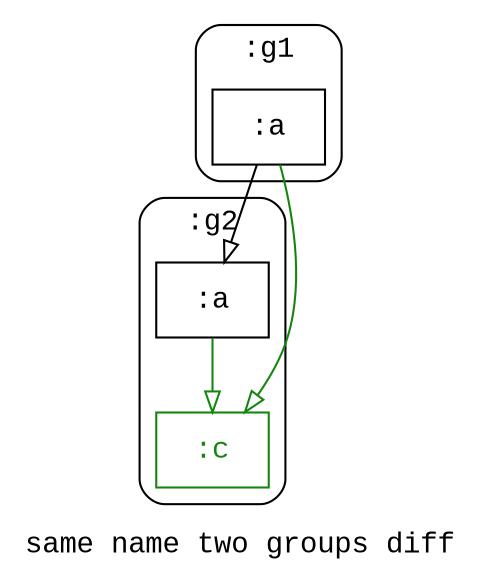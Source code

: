 digraph D {
    label="same name two groups diff";
    tooltip="same name two groups diff";
    bgcolor="#ffffff";
    fontcolor="#000000";
    fontname="Courier New";
    
    subgraph cluster_node1 { /* :g1 */
        label=":g1";
        style="rounded";
        fontname="Courier New";
        color="#000000";
        fontcolor="#000000";
        tooltip=":g1";
        
        node2 [color="#000000",fontcolor="#000000",fontname="Courier New",shape="rectangle",tooltip=":g1:a",label=":a"]
    }
    
    subgraph cluster_node3 { /* :g2 */
        label=":g2";
        style="rounded";
        fontname="Courier New";
        color="#000000";
        fontcolor="#000000";
        tooltip=":g2";
        
        node4 [color="#000000",fontcolor="#000000",fontname="Courier New",shape="rectangle",tooltip=":g2:a",label=":a"]
        node5 [color="#158510",fontcolor="#158510",fontname="Courier New",shape="rectangle",tooltip=":g2:c",label=":c"]
    }
    
    node2 -> node4 [arrowhead="empty",color="#000000",tooltip=":g1:a\n   ->\n:g2:a",]
    node2 -> node5 [arrowhead="empty",color="#158510",tooltip=":g1:a\n   ->\n:g2:c",]
    node4 -> node5 [arrowhead="empty",color="#158510",tooltip=":g2:a\n   ->\n:g2:c",]
}
